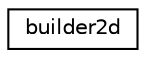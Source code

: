 digraph "Graphical Class Hierarchy"
{
 // LATEX_PDF_SIZE
  edge [fontname="Helvetica",fontsize="10",labelfontname="Helvetica",labelfontsize="10"];
  node [fontname="Helvetica",fontsize="10",shape=record];
  rankdir="LR";
  Node0 [label="builder2d",height=0.2,width=0.4,color="black", fillcolor="white", style="filled",URL="$structbuilder2d.html",tooltip="Builder object for making CGAL representations of 2d bounding boxes."];
}
